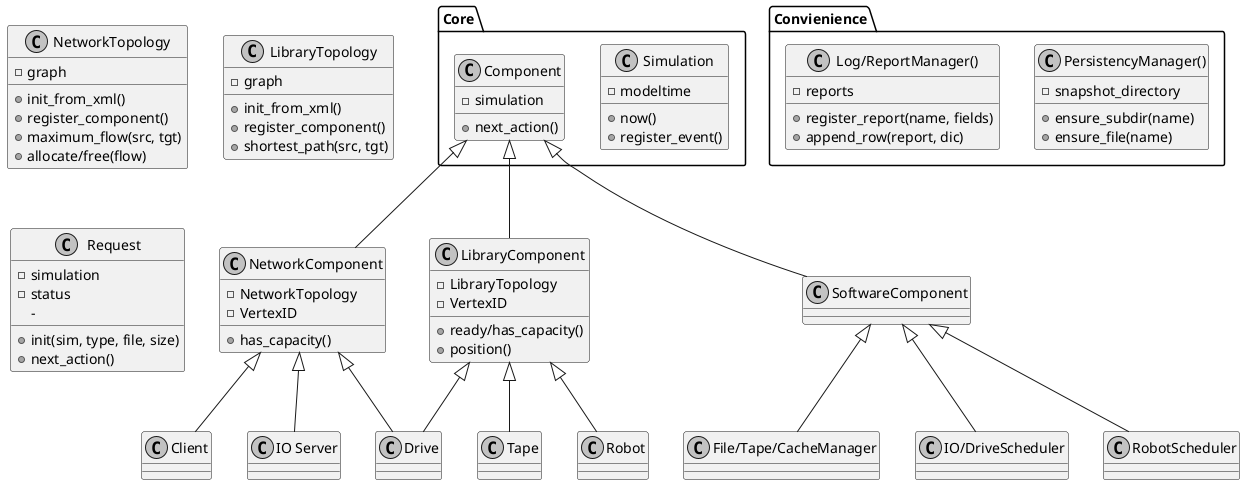 @startuml
skinparam shadowing false
skinparam monochrome true


'''''''''''''''''''''''''''''''''''''''''''''''''''''''''''''''''''''''''''''''
' Core
'''''''''''''''''''''''''''''''''''''''''''''''''''''''''''''''''''''''''''''''
package Core {
	class Simulation {
	-modeltime
	' #field2
	' ~method1()
	+now()
	+register_event()
	}

	class Component {
	-simulation
	+next_action()
	}
}


'''''''''''''''''''''''''''''''''''''''''''''''''''''''''''''''''''''''''''''''
' Convienience
'''''''''''''''''''''''''''''''''''''''''''''''''''''''''''''''''''''''''''''''
package Convienience {
	class PersistencyManager() {
	-snapshot_directory
	+ensure_subdir(name)
	+ensure_file(name)
	}

	class Log/ReportManager() {
	-reports
	+register_report(name, fields)
	+append_row(report, dic)
	}
}




'''''''''''''''''''''''''''''''''''''''''''''''''''''''''''''''''''''''''''''''
' Topologies
'''''''''''''''''''''''''''''''''''''''''''''''''''''''''''''''''''''''''''''''
class NetworkTopology {
 -graph
 +init_from_xml()
 +register_component()
 +maximum_flow(src, tgt)
 +allocate/free(flow)
}

class LibraryTopology {
 -graph
 +init_from_xml()
 +register_component()
 +shortest_path(src, tgt)
}

'''''''''''''''''''''''''''''''''''''''''''''''''''''''''''''''''''''''''''''''
' Components
'''''''''''''''''''''''''''''''''''''''''''''''''''''''''''''''''''''''''''''''


class NetworkComponent {
 -NetworkTopology
 -VertexID
 +has_capacity()
}

class LibraryComponent {
 -LibraryTopology
 -VertexID 
 +ready/has_capacity()
 +position()
}

class SoftwareComponent

Component <|-- NetworkComponent
Component <|-- LibraryComponent
Component <|-- SoftwareComponent



NetworkComponent <|-- Client
NetworkComponent <|-- "IO Server"
NetworkComponent <|-- Drive
LibraryComponent <|-- Drive
LibraryComponent <|-- Tape
LibraryComponent <|-- Robot


SoftwareComponent <|-- "File/Tape/CacheManager"
SoftwareComponent <|-- "IO/DriveScheduler"
SoftwareComponent <|-- "RobotScheduler"

'''''''''''''''''''''''''''''''''''''''''''''''''''''''''''''''''''''''''''''''
' Datetypes
'''''''''''''''''''''''''''''''''''''''''''''''''''''''''''''''''''''''''''''''
	class Request {
	-simulation
	-status
	-
	+init(sim, type, file, size)
	+next_action()
	}






@enduml
